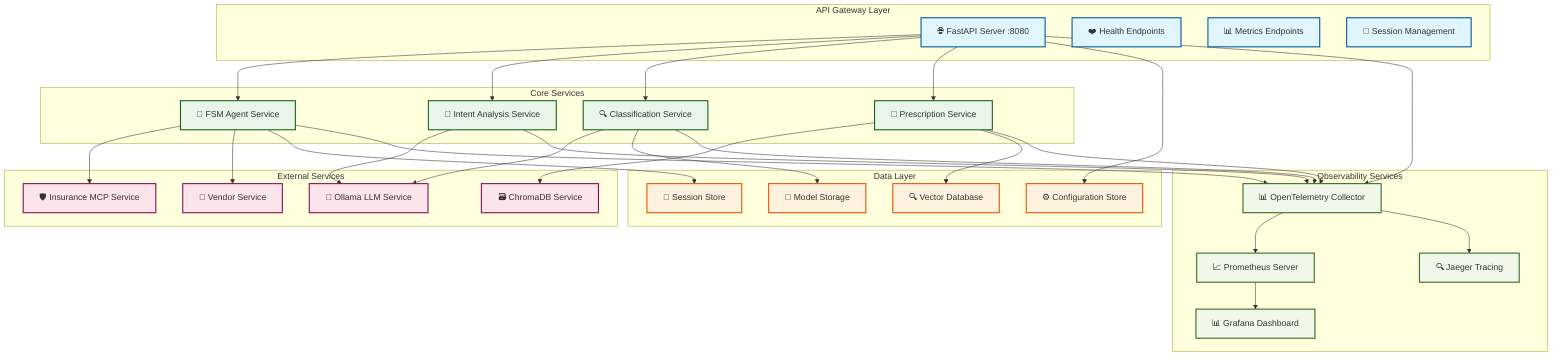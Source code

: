 graph TB
    subgraph "API Gateway Layer"
        A[🌐 FastAPI Server :8080]
        B[❤️ Health Endpoints]
        C[📊 Metrics Endpoints]
        D[💾 Session Management]
    end
    
    subgraph "Core Services"
        E[🔄 FSM Agent Service]
        F[🧠 Intent Analysis Service]
        G[🔍 Classification Service]
        H[💊 Prescription Service]
    end
    
    subgraph "External Services"
        I[🛡️ Insurance MCP Service]
        J[🏪 Vendor Service]
        K[🗃️ ChromaDB Service]
        L[🤖 Ollama LLM Service]
    end
    
    subgraph "Data Layer"
        M[💾 Session Store]
        N[🧠 Model Storage]
        O[🔍 Vector Database]
        P[⚙️ Configuration Store]
    end
    
    subgraph "Observability Services"
        Q[📊 OpenTelemetry Collector]
        R[📈 Prometheus Server]
        S[📊 Grafana Dashboard]
        T[🔍 Jaeger Tracing]
    end
    
    A --> E
    A --> F
    A --> G
    A --> H
    
    E --> I
    E --> J
    F --> L
    G --> L
    H --> K
    
    E --> M
    G --> N
    H --> O
    A --> P
    
    A --> Q
    E --> Q
    F --> Q
    G --> Q
    H --> Q
    
    Q --> R
    Q --> T
    R --> S
    
    classDef apiLayer fill:#e1f5fe,stroke:#01579b,stroke-width:2px
    classDef coreLayer fill:#e8f5e8,stroke:#1b5e20,stroke-width:2px
    classDef externalLayer fill:#fce4ec,stroke:#880e4f,stroke-width:2px
    classDef dataLayer fill:#fff3e0,stroke:#e65100,stroke-width:2px
    classDef observabilityLayer fill:#f1f8e9,stroke:#33691e,stroke-width:2px
    
    class A,B,C,D apiLayer
    class E,F,G,H coreLayer
    class I,J,K,L externalLayer
    class M,N,O,P dataLayer
    class Q,R,S,T observabilityLayer